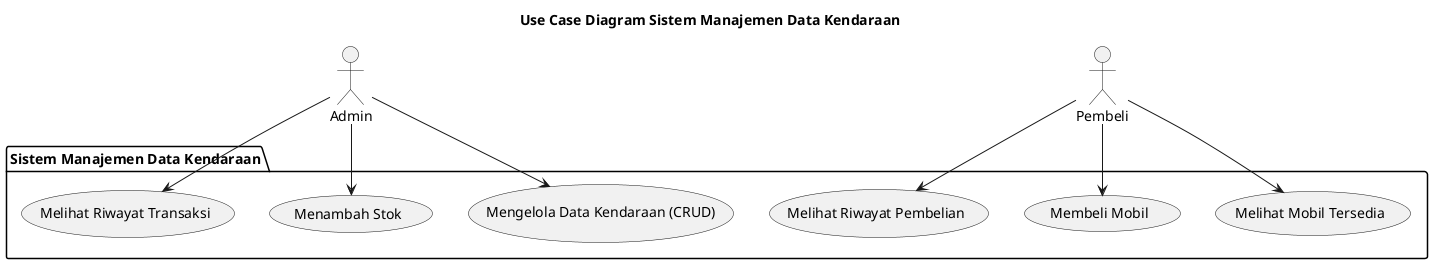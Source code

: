 @startuml
title Use Case Diagram Sistem Manajemen Data Kendaraan

actor Admin
actor Pembeli

package "Sistem Manajemen Data Kendaraan" {
  
  usecase "Mengelola Data Kendaraan (CRUD)" as UC1
  usecase "Menambah Stok" as UC2
  usecase "Melihat Riwayat Transaksi" as UC3

  usecase "Melihat Mobil Tersedia" as UC4
  usecase "Membeli Mobil" as UC5
  usecase "Melihat Riwayat Pembelian" as UC6
}

Admin --> UC1
Admin --> UC2
Admin --> UC3

Pembeli --> UC4
Pembeli --> UC5
Pembeli --> UC6

@enduml